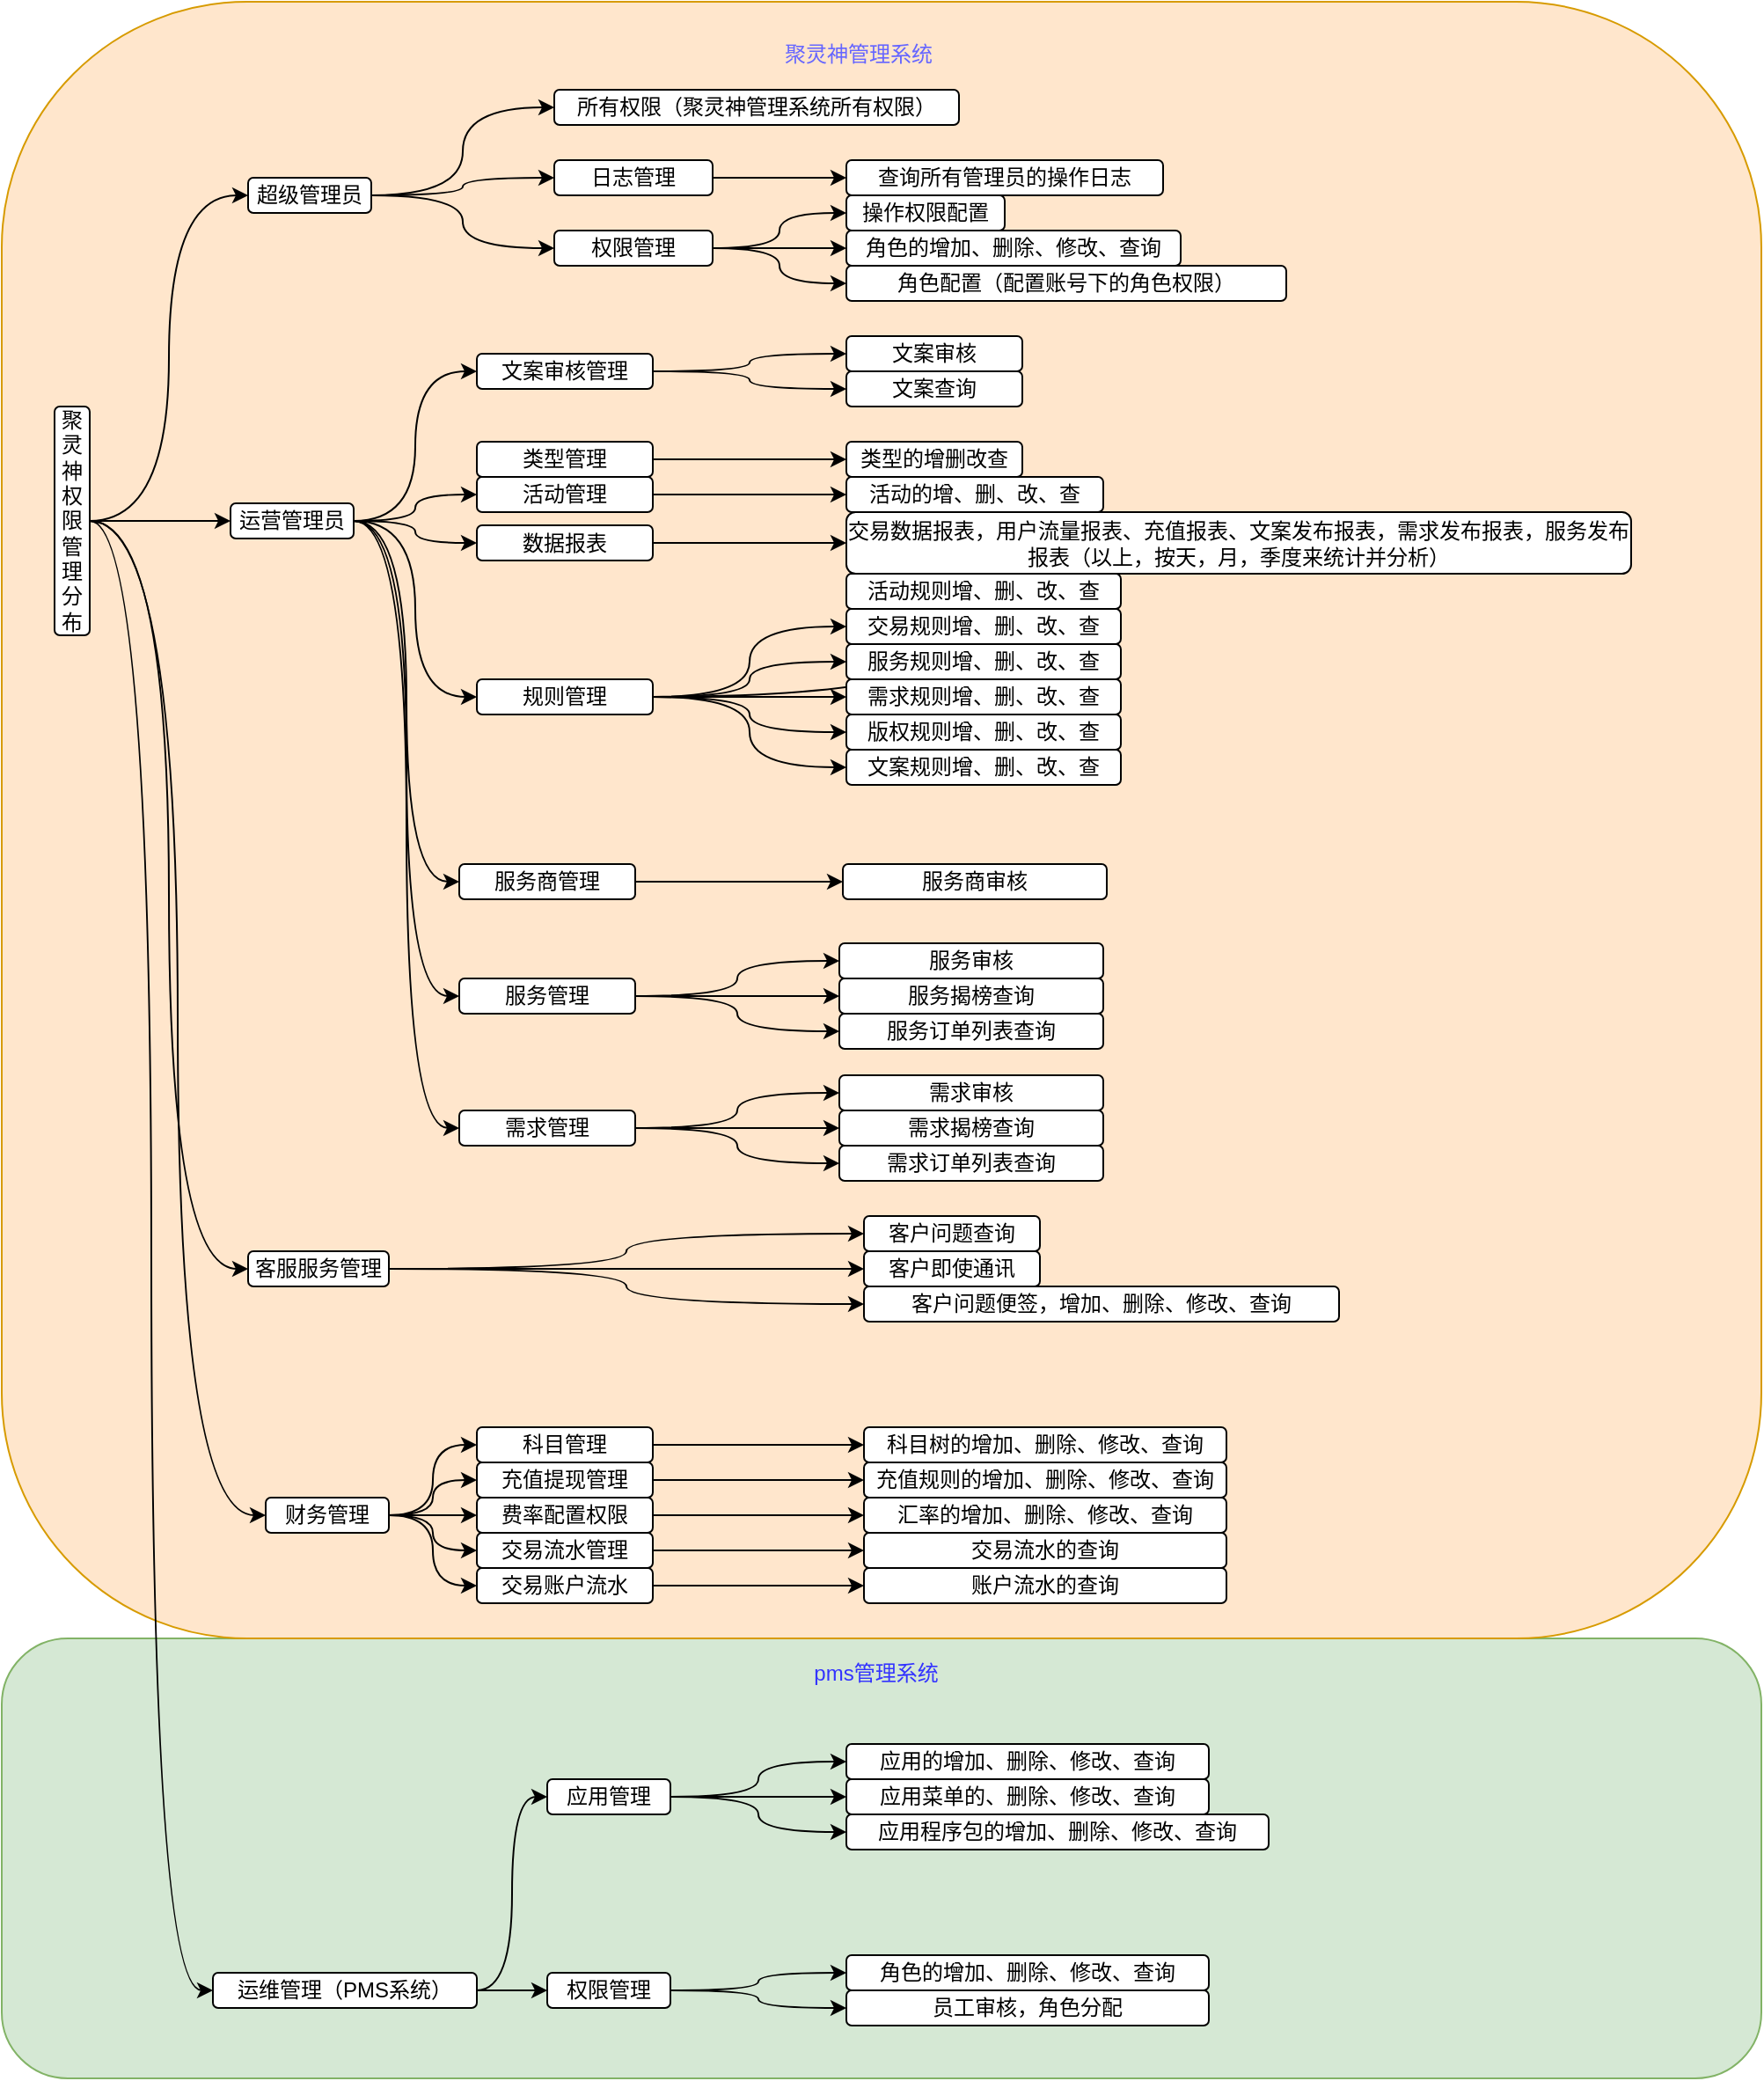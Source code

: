 <mxfile version="14.7.7" type="github">
  <diagram id="MB_AScBWJvY5yQ6FJXbP" name="Page-1">
    <mxGraphModel dx="1081" dy="613" grid="1" gridSize="10" guides="1" tooltips="1" connect="1" arrows="1" fold="1" page="1" pageScale="1" pageWidth="827" pageHeight="1169" math="0" shadow="0">
      <root>
        <mxCell id="0" />
        <mxCell id="1" parent="0" />
        <mxCell id="_TmynbGkH612RKtOp_gE-154" value="" style="rounded=1;whiteSpace=wrap;html=1;fillColor=#d5e8d4;strokeColor=#82b366;" vertex="1" parent="1">
          <mxGeometry x="10" y="940" width="1000" height="250" as="geometry" />
        </mxCell>
        <mxCell id="_TmynbGkH612RKtOp_gE-153" value="" style="rounded=1;whiteSpace=wrap;html=1;fillColor=#ffe6cc;strokeColor=#d79b00;" vertex="1" parent="1">
          <mxGeometry x="10" y="10" width="1000" height="930" as="geometry" />
        </mxCell>
        <mxCell id="_TmynbGkH612RKtOp_gE-12" style="edgeStyle=orthogonalEdgeStyle;rounded=0;orthogonalLoop=1;jettySize=auto;html=1;entryX=0;entryY=0.5;entryDx=0;entryDy=0;curved=1;" edge="1" parent="1" source="_TmynbGkH612RKtOp_gE-1" target="_TmynbGkH612RKtOp_gE-4">
          <mxGeometry relative="1" as="geometry" />
        </mxCell>
        <mxCell id="_TmynbGkH612RKtOp_gE-13" style="edgeStyle=orthogonalEdgeStyle;curved=1;rounded=0;orthogonalLoop=1;jettySize=auto;html=1;exitX=1;exitY=0.5;exitDx=0;exitDy=0;" edge="1" parent="1" source="_TmynbGkH612RKtOp_gE-1" target="_TmynbGkH612RKtOp_gE-5">
          <mxGeometry relative="1" as="geometry" />
        </mxCell>
        <mxCell id="_TmynbGkH612RKtOp_gE-15" style="edgeStyle=orthogonalEdgeStyle;curved=1;rounded=0;orthogonalLoop=1;jettySize=auto;html=1;exitX=1;exitY=0.5;exitDx=0;exitDy=0;entryX=0;entryY=0.5;entryDx=0;entryDy=0;" edge="1" parent="1" source="_TmynbGkH612RKtOp_gE-1" target="_TmynbGkH612RKtOp_gE-6">
          <mxGeometry relative="1" as="geometry" />
        </mxCell>
        <mxCell id="_TmynbGkH612RKtOp_gE-54" style="edgeStyle=orthogonalEdgeStyle;curved=1;rounded=0;orthogonalLoop=1;jettySize=auto;html=1;exitX=1;exitY=0.5;exitDx=0;exitDy=0;entryX=0;entryY=0.5;entryDx=0;entryDy=0;" edge="1" parent="1" source="_TmynbGkH612RKtOp_gE-1" target="_TmynbGkH612RKtOp_gE-53">
          <mxGeometry relative="1" as="geometry" />
        </mxCell>
        <mxCell id="_TmynbGkH612RKtOp_gE-116" style="edgeStyle=orthogonalEdgeStyle;curved=1;rounded=0;orthogonalLoop=1;jettySize=auto;html=1;exitX=1;exitY=0.5;exitDx=0;exitDy=0;entryX=0;entryY=0.5;entryDx=0;entryDy=0;" edge="1" parent="1" source="_TmynbGkH612RKtOp_gE-1" target="_TmynbGkH612RKtOp_gE-112">
          <mxGeometry relative="1" as="geometry" />
        </mxCell>
        <mxCell id="_TmynbGkH612RKtOp_gE-1" value="聚灵神权限管理分布" style="rounded=1;whiteSpace=wrap;html=1;" vertex="1" parent="1">
          <mxGeometry x="40" y="240" width="20" height="130" as="geometry" />
        </mxCell>
        <mxCell id="_TmynbGkH612RKtOp_gE-67" style="edgeStyle=orthogonalEdgeStyle;curved=1;rounded=0;orthogonalLoop=1;jettySize=auto;html=1;exitX=1;exitY=0.5;exitDx=0;exitDy=0;entryX=0;entryY=0.5;entryDx=0;entryDy=0;" edge="1" parent="1" source="_TmynbGkH612RKtOp_gE-4" target="_TmynbGkH612RKtOp_gE-18">
          <mxGeometry relative="1" as="geometry" />
        </mxCell>
        <mxCell id="_TmynbGkH612RKtOp_gE-68" style="edgeStyle=orthogonalEdgeStyle;curved=1;rounded=0;orthogonalLoop=1;jettySize=auto;html=1;exitX=1;exitY=0.5;exitDx=0;exitDy=0;entryX=0;entryY=0.5;entryDx=0;entryDy=0;" edge="1" parent="1" source="_TmynbGkH612RKtOp_gE-4" target="_TmynbGkH612RKtOp_gE-62">
          <mxGeometry relative="1" as="geometry" />
        </mxCell>
        <mxCell id="_TmynbGkH612RKtOp_gE-125" style="edgeStyle=orthogonalEdgeStyle;curved=1;rounded=0;orthogonalLoop=1;jettySize=auto;html=1;exitX=1;exitY=0.5;exitDx=0;exitDy=0;" edge="1" parent="1" source="_TmynbGkH612RKtOp_gE-4" target="_TmynbGkH612RKtOp_gE-123">
          <mxGeometry relative="1" as="geometry" />
        </mxCell>
        <mxCell id="_TmynbGkH612RKtOp_gE-4" value="超级管理员" style="rounded=1;whiteSpace=wrap;html=1;" vertex="1" parent="1">
          <mxGeometry x="150" y="110" width="70" height="20" as="geometry" />
        </mxCell>
        <mxCell id="_TmynbGkH612RKtOp_gE-69" style="edgeStyle=orthogonalEdgeStyle;curved=1;rounded=0;orthogonalLoop=1;jettySize=auto;html=1;exitX=1;exitY=0.5;exitDx=0;exitDy=0;entryX=0;entryY=0.5;entryDx=0;entryDy=0;" edge="1" parent="1" source="_TmynbGkH612RKtOp_gE-5" target="_TmynbGkH612RKtOp_gE-22">
          <mxGeometry relative="1" as="geometry" />
        </mxCell>
        <mxCell id="_TmynbGkH612RKtOp_gE-71" style="edgeStyle=orthogonalEdgeStyle;curved=1;rounded=0;orthogonalLoop=1;jettySize=auto;html=1;exitX=1;exitY=0.5;exitDx=0;exitDy=0;" edge="1" parent="1" source="_TmynbGkH612RKtOp_gE-5" target="_TmynbGkH612RKtOp_gE-24">
          <mxGeometry relative="1" as="geometry" />
        </mxCell>
        <mxCell id="_TmynbGkH612RKtOp_gE-72" style="edgeStyle=orthogonalEdgeStyle;curved=1;rounded=0;orthogonalLoop=1;jettySize=auto;html=1;exitX=1;exitY=0.5;exitDx=0;exitDy=0;entryX=0;entryY=0.5;entryDx=0;entryDy=0;" edge="1" parent="1" source="_TmynbGkH612RKtOp_gE-5" target="_TmynbGkH612RKtOp_gE-25">
          <mxGeometry relative="1" as="geometry" />
        </mxCell>
        <mxCell id="_TmynbGkH612RKtOp_gE-73" style="edgeStyle=orthogonalEdgeStyle;curved=1;rounded=0;orthogonalLoop=1;jettySize=auto;html=1;exitX=1;exitY=0.5;exitDx=0;exitDy=0;entryX=0;entryY=0.5;entryDx=0;entryDy=0;" edge="1" parent="1" source="_TmynbGkH612RKtOp_gE-5" target="_TmynbGkH612RKtOp_gE-26">
          <mxGeometry relative="1" as="geometry" />
        </mxCell>
        <mxCell id="_TmynbGkH612RKtOp_gE-143" style="edgeStyle=orthogonalEdgeStyle;curved=1;rounded=0;orthogonalLoop=1;jettySize=auto;html=1;exitX=1;exitY=0.5;exitDx=0;exitDy=0;entryX=0;entryY=0.5;entryDx=0;entryDy=0;" edge="1" parent="1" source="_TmynbGkH612RKtOp_gE-5" target="_TmynbGkH612RKtOp_gE-129">
          <mxGeometry relative="1" as="geometry" />
        </mxCell>
        <mxCell id="_TmynbGkH612RKtOp_gE-144" style="edgeStyle=orthogonalEdgeStyle;curved=1;rounded=0;orthogonalLoop=1;jettySize=auto;html=1;exitX=1;exitY=0.5;exitDx=0;exitDy=0;entryX=0;entryY=0.5;entryDx=0;entryDy=0;" edge="1" parent="1" source="_TmynbGkH612RKtOp_gE-5" target="_TmynbGkH612RKtOp_gE-130">
          <mxGeometry relative="1" as="geometry" />
        </mxCell>
        <mxCell id="_TmynbGkH612RKtOp_gE-145" style="edgeStyle=orthogonalEdgeStyle;curved=1;rounded=0;orthogonalLoop=1;jettySize=auto;html=1;exitX=1;exitY=0.5;exitDx=0;exitDy=0;entryX=0;entryY=0.5;entryDx=0;entryDy=0;" edge="1" parent="1" source="_TmynbGkH612RKtOp_gE-5" target="_TmynbGkH612RKtOp_gE-131">
          <mxGeometry relative="1" as="geometry" />
        </mxCell>
        <mxCell id="_TmynbGkH612RKtOp_gE-5" value="运营管理员" style="rounded=1;whiteSpace=wrap;html=1;" vertex="1" parent="1">
          <mxGeometry x="140" y="295" width="70" height="20" as="geometry" />
        </mxCell>
        <mxCell id="_TmynbGkH612RKtOp_gE-74" style="edgeStyle=orthogonalEdgeStyle;curved=1;rounded=0;orthogonalLoop=1;jettySize=auto;html=1;exitX=1;exitY=0.5;exitDx=0;exitDy=0;entryX=0;entryY=0.5;entryDx=0;entryDy=0;" edge="1" parent="1" source="_TmynbGkH612RKtOp_gE-6" target="_TmynbGkH612RKtOp_gE-27">
          <mxGeometry relative="1" as="geometry" />
        </mxCell>
        <mxCell id="_TmynbGkH612RKtOp_gE-75" style="edgeStyle=orthogonalEdgeStyle;curved=1;rounded=0;orthogonalLoop=1;jettySize=auto;html=1;exitX=1;exitY=0.5;exitDx=0;exitDy=0;" edge="1" parent="1" source="_TmynbGkH612RKtOp_gE-6" target="_TmynbGkH612RKtOp_gE-28">
          <mxGeometry relative="1" as="geometry" />
        </mxCell>
        <mxCell id="_TmynbGkH612RKtOp_gE-76" style="edgeStyle=orthogonalEdgeStyle;curved=1;rounded=0;orthogonalLoop=1;jettySize=auto;html=1;exitX=1;exitY=0.5;exitDx=0;exitDy=0;entryX=0;entryY=0.5;entryDx=0;entryDy=0;" edge="1" parent="1" source="_TmynbGkH612RKtOp_gE-6" target="_TmynbGkH612RKtOp_gE-29">
          <mxGeometry relative="1" as="geometry" />
        </mxCell>
        <mxCell id="_TmynbGkH612RKtOp_gE-77" style="edgeStyle=orthogonalEdgeStyle;curved=1;rounded=0;orthogonalLoop=1;jettySize=auto;html=1;exitX=1;exitY=0.5;exitDx=0;exitDy=0;" edge="1" parent="1" source="_TmynbGkH612RKtOp_gE-6" target="_TmynbGkH612RKtOp_gE-30">
          <mxGeometry relative="1" as="geometry" />
        </mxCell>
        <mxCell id="_TmynbGkH612RKtOp_gE-78" style="edgeStyle=orthogonalEdgeStyle;curved=1;rounded=0;orthogonalLoop=1;jettySize=auto;html=1;exitX=1;exitY=0.5;exitDx=0;exitDy=0;entryX=0;entryY=0.5;entryDx=0;entryDy=0;" edge="1" parent="1" source="_TmynbGkH612RKtOp_gE-6" target="_TmynbGkH612RKtOp_gE-32">
          <mxGeometry relative="1" as="geometry" />
        </mxCell>
        <mxCell id="_TmynbGkH612RKtOp_gE-6" value="财务管理" style="rounded=1;whiteSpace=wrap;html=1;" vertex="1" parent="1">
          <mxGeometry x="160" y="860" width="70" height="20" as="geometry" />
        </mxCell>
        <mxCell id="_TmynbGkH612RKtOp_gE-18" value="所有权限（聚灵神管理系统所有权限）" style="rounded=1;whiteSpace=wrap;html=1;" vertex="1" parent="1">
          <mxGeometry x="324" y="60" width="230" height="20" as="geometry" />
        </mxCell>
        <mxCell id="_TmynbGkH612RKtOp_gE-84" style="edgeStyle=orthogonalEdgeStyle;curved=1;rounded=0;orthogonalLoop=1;jettySize=auto;html=1;exitX=1;exitY=0.5;exitDx=0;exitDy=0;entryX=0;entryY=0.5;entryDx=0;entryDy=0;" edge="1" parent="1" source="_TmynbGkH612RKtOp_gE-22" target="_TmynbGkH612RKtOp_gE-33">
          <mxGeometry relative="1" as="geometry" />
        </mxCell>
        <mxCell id="_TmynbGkH612RKtOp_gE-85" style="edgeStyle=orthogonalEdgeStyle;curved=1;rounded=0;orthogonalLoop=1;jettySize=auto;html=1;exitX=1;exitY=0.5;exitDx=0;exitDy=0;entryX=0;entryY=0.5;entryDx=0;entryDy=0;" edge="1" parent="1" source="_TmynbGkH612RKtOp_gE-22" target="_TmynbGkH612RKtOp_gE-34">
          <mxGeometry relative="1" as="geometry" />
        </mxCell>
        <mxCell id="_TmynbGkH612RKtOp_gE-22" value="文案审核管理" style="rounded=1;whiteSpace=wrap;html=1;" vertex="1" parent="1">
          <mxGeometry x="280" y="210" width="100" height="20" as="geometry" />
        </mxCell>
        <mxCell id="_TmynbGkH612RKtOp_gE-86" style="edgeStyle=orthogonalEdgeStyle;curved=1;rounded=0;orthogonalLoop=1;jettySize=auto;html=1;exitX=1;exitY=0.5;exitDx=0;exitDy=0;entryX=0;entryY=0.5;entryDx=0;entryDy=0;" edge="1" parent="1" source="_TmynbGkH612RKtOp_gE-23" target="_TmynbGkH612RKtOp_gE-37">
          <mxGeometry relative="1" as="geometry" />
        </mxCell>
        <mxCell id="_TmynbGkH612RKtOp_gE-23" value="类型管理" style="rounded=1;whiteSpace=wrap;html=1;" vertex="1" parent="1">
          <mxGeometry x="280" y="260" width="100" height="20" as="geometry" />
        </mxCell>
        <mxCell id="_TmynbGkH612RKtOp_gE-88" style="edgeStyle=orthogonalEdgeStyle;curved=1;rounded=0;orthogonalLoop=1;jettySize=auto;html=1;exitX=1;exitY=0.5;exitDx=0;exitDy=0;entryX=0;entryY=0.5;entryDx=0;entryDy=0;" edge="1" parent="1" source="_TmynbGkH612RKtOp_gE-24" target="_TmynbGkH612RKtOp_gE-38">
          <mxGeometry relative="1" as="geometry" />
        </mxCell>
        <mxCell id="_TmynbGkH612RKtOp_gE-24" value="活动管理" style="rounded=1;whiteSpace=wrap;html=1;" vertex="1" parent="1">
          <mxGeometry x="280" y="280" width="100" height="20" as="geometry" />
        </mxCell>
        <mxCell id="_TmynbGkH612RKtOp_gE-89" style="edgeStyle=orthogonalEdgeStyle;curved=1;rounded=0;orthogonalLoop=1;jettySize=auto;html=1;exitX=1;exitY=0.5;exitDx=0;exitDy=0;" edge="1" parent="1" source="_TmynbGkH612RKtOp_gE-25" target="_TmynbGkH612RKtOp_gE-39">
          <mxGeometry relative="1" as="geometry" />
        </mxCell>
        <mxCell id="_TmynbGkH612RKtOp_gE-25" value="数据报表" style="rounded=1;whiteSpace=wrap;html=1;" vertex="1" parent="1">
          <mxGeometry x="280" y="307.5" width="100" height="20" as="geometry" />
        </mxCell>
        <mxCell id="_TmynbGkH612RKtOp_gE-90" style="edgeStyle=orthogonalEdgeStyle;curved=1;rounded=0;orthogonalLoop=1;jettySize=auto;html=1;exitX=1;exitY=0.5;exitDx=0;exitDy=0;" edge="1" parent="1" source="_TmynbGkH612RKtOp_gE-26" target="_TmynbGkH612RKtOp_gE-40">
          <mxGeometry relative="1" as="geometry" />
        </mxCell>
        <mxCell id="_TmynbGkH612RKtOp_gE-91" style="edgeStyle=orthogonalEdgeStyle;curved=1;rounded=0;orthogonalLoop=1;jettySize=auto;html=1;exitX=1;exitY=0.5;exitDx=0;exitDy=0;entryX=0;entryY=0.5;entryDx=0;entryDy=0;" edge="1" parent="1" source="_TmynbGkH612RKtOp_gE-26" target="_TmynbGkH612RKtOp_gE-41">
          <mxGeometry relative="1" as="geometry" />
        </mxCell>
        <mxCell id="_TmynbGkH612RKtOp_gE-92" style="edgeStyle=orthogonalEdgeStyle;curved=1;rounded=0;orthogonalLoop=1;jettySize=auto;html=1;exitX=1;exitY=0.5;exitDx=0;exitDy=0;entryX=0;entryY=0.5;entryDx=0;entryDy=0;" edge="1" parent="1" source="_TmynbGkH612RKtOp_gE-26" target="_TmynbGkH612RKtOp_gE-43">
          <mxGeometry relative="1" as="geometry" />
        </mxCell>
        <mxCell id="_TmynbGkH612RKtOp_gE-93" style="edgeStyle=orthogonalEdgeStyle;curved=1;rounded=0;orthogonalLoop=1;jettySize=auto;html=1;exitX=1;exitY=0.5;exitDx=0;exitDy=0;entryX=0;entryY=0.5;entryDx=0;entryDy=0;" edge="1" parent="1" source="_TmynbGkH612RKtOp_gE-26" target="_TmynbGkH612RKtOp_gE-44">
          <mxGeometry relative="1" as="geometry" />
        </mxCell>
        <mxCell id="_TmynbGkH612RKtOp_gE-94" style="edgeStyle=orthogonalEdgeStyle;curved=1;rounded=0;orthogonalLoop=1;jettySize=auto;html=1;exitX=1;exitY=0.5;exitDx=0;exitDy=0;entryX=0;entryY=0.5;entryDx=0;entryDy=0;" edge="1" parent="1" source="_TmynbGkH612RKtOp_gE-26" target="_TmynbGkH612RKtOp_gE-46">
          <mxGeometry relative="1" as="geometry" />
        </mxCell>
        <mxCell id="_TmynbGkH612RKtOp_gE-95" style="edgeStyle=orthogonalEdgeStyle;curved=1;rounded=0;orthogonalLoop=1;jettySize=auto;html=1;exitX=1;exitY=0.5;exitDx=0;exitDy=0;entryX=0;entryY=0.5;entryDx=0;entryDy=0;" edge="1" parent="1" source="_TmynbGkH612RKtOp_gE-26" target="_TmynbGkH612RKtOp_gE-47">
          <mxGeometry relative="1" as="geometry" />
        </mxCell>
        <mxCell id="_TmynbGkH612RKtOp_gE-26" value="规则管理" style="rounded=1;whiteSpace=wrap;html=1;" vertex="1" parent="1">
          <mxGeometry x="280" y="395" width="100" height="20" as="geometry" />
        </mxCell>
        <mxCell id="_TmynbGkH612RKtOp_gE-96" style="edgeStyle=orthogonalEdgeStyle;curved=1;rounded=0;orthogonalLoop=1;jettySize=auto;html=1;exitX=1;exitY=0.5;exitDx=0;exitDy=0;entryX=0;entryY=0.5;entryDx=0;entryDy=0;" edge="1" parent="1" source="_TmynbGkH612RKtOp_gE-27" target="_TmynbGkH612RKtOp_gE-48">
          <mxGeometry relative="1" as="geometry" />
        </mxCell>
        <mxCell id="_TmynbGkH612RKtOp_gE-27" value="科目管理" style="rounded=1;whiteSpace=wrap;html=1;" vertex="1" parent="1">
          <mxGeometry x="280" y="820" width="100" height="20" as="geometry" />
        </mxCell>
        <mxCell id="_TmynbGkH612RKtOp_gE-97" style="edgeStyle=orthogonalEdgeStyle;curved=1;rounded=0;orthogonalLoop=1;jettySize=auto;html=1;exitX=1;exitY=0.5;exitDx=0;exitDy=0;" edge="1" parent="1" source="_TmynbGkH612RKtOp_gE-28" target="_TmynbGkH612RKtOp_gE-49">
          <mxGeometry relative="1" as="geometry" />
        </mxCell>
        <mxCell id="_TmynbGkH612RKtOp_gE-28" value="充值提现管理" style="rounded=1;whiteSpace=wrap;html=1;" vertex="1" parent="1">
          <mxGeometry x="280" y="840" width="100" height="20" as="geometry" />
        </mxCell>
        <mxCell id="_TmynbGkH612RKtOp_gE-98" style="edgeStyle=orthogonalEdgeStyle;curved=1;rounded=0;orthogonalLoop=1;jettySize=auto;html=1;exitX=1;exitY=0.5;exitDx=0;exitDy=0;" edge="1" parent="1" source="_TmynbGkH612RKtOp_gE-29" target="_TmynbGkH612RKtOp_gE-50">
          <mxGeometry relative="1" as="geometry" />
        </mxCell>
        <mxCell id="_TmynbGkH612RKtOp_gE-29" value="费率配置权限" style="rounded=1;whiteSpace=wrap;html=1;" vertex="1" parent="1">
          <mxGeometry x="280" y="860" width="100" height="20" as="geometry" />
        </mxCell>
        <mxCell id="_TmynbGkH612RKtOp_gE-99" style="edgeStyle=orthogonalEdgeStyle;curved=1;rounded=0;orthogonalLoop=1;jettySize=auto;html=1;exitX=1;exitY=0.5;exitDx=0;exitDy=0;entryX=0;entryY=0.5;entryDx=0;entryDy=0;" edge="1" parent="1" source="_TmynbGkH612RKtOp_gE-30" target="_TmynbGkH612RKtOp_gE-51">
          <mxGeometry relative="1" as="geometry" />
        </mxCell>
        <mxCell id="_TmynbGkH612RKtOp_gE-30" value="交易流水管理" style="rounded=1;whiteSpace=wrap;html=1;" vertex="1" parent="1">
          <mxGeometry x="280" y="880" width="100" height="20" as="geometry" />
        </mxCell>
        <mxCell id="_TmynbGkH612RKtOp_gE-100" style="edgeStyle=orthogonalEdgeStyle;curved=1;rounded=0;orthogonalLoop=1;jettySize=auto;html=1;exitX=1;exitY=0.5;exitDx=0;exitDy=0;" edge="1" parent="1" source="_TmynbGkH612RKtOp_gE-32" target="_TmynbGkH612RKtOp_gE-52">
          <mxGeometry relative="1" as="geometry" />
        </mxCell>
        <mxCell id="_TmynbGkH612RKtOp_gE-32" value="交易账户流水" style="rounded=1;whiteSpace=wrap;html=1;" vertex="1" parent="1">
          <mxGeometry x="280" y="900" width="100" height="20" as="geometry" />
        </mxCell>
        <mxCell id="_TmynbGkH612RKtOp_gE-33" value="文案审核" style="rounded=1;whiteSpace=wrap;html=1;" vertex="1" parent="1">
          <mxGeometry x="490" y="200" width="100" height="20" as="geometry" />
        </mxCell>
        <mxCell id="_TmynbGkH612RKtOp_gE-34" value="文案查询" style="rounded=1;whiteSpace=wrap;html=1;" vertex="1" parent="1">
          <mxGeometry x="490" y="220" width="100" height="20" as="geometry" />
        </mxCell>
        <mxCell id="_TmynbGkH612RKtOp_gE-37" value="类型的增删改查" style="rounded=1;whiteSpace=wrap;html=1;" vertex="1" parent="1">
          <mxGeometry x="490" y="260" width="100" height="20" as="geometry" />
        </mxCell>
        <mxCell id="_TmynbGkH612RKtOp_gE-38" value="活动的增、删、改、查" style="rounded=1;whiteSpace=wrap;html=1;" vertex="1" parent="1">
          <mxGeometry x="490" y="280" width="146" height="20" as="geometry" />
        </mxCell>
        <mxCell id="_TmynbGkH612RKtOp_gE-39" value="交易数据报表，用户流量报表、充值报表、文案发布报表，需求发布报表，服务发布报表（以上，按天，月，季度来统计并分析）" style="rounded=1;whiteSpace=wrap;html=1;" vertex="1" parent="1">
          <mxGeometry x="490" y="300" width="446" height="35" as="geometry" />
        </mxCell>
        <mxCell id="_TmynbGkH612RKtOp_gE-40" value="活动规则增、删、改、查" style="rounded=1;whiteSpace=wrap;html=1;" vertex="1" parent="1">
          <mxGeometry x="490" y="335" width="156" height="20" as="geometry" />
        </mxCell>
        <mxCell id="_TmynbGkH612RKtOp_gE-41" value="交易规则增、删、改、查" style="rounded=1;whiteSpace=wrap;html=1;" vertex="1" parent="1">
          <mxGeometry x="490" y="355" width="156" height="20" as="geometry" />
        </mxCell>
        <mxCell id="_TmynbGkH612RKtOp_gE-43" value="服务规则增、删、改、查" style="rounded=1;whiteSpace=wrap;html=1;" vertex="1" parent="1">
          <mxGeometry x="490" y="375" width="156" height="20" as="geometry" />
        </mxCell>
        <mxCell id="_TmynbGkH612RKtOp_gE-44" value="需求规则增、删、改、查" style="rounded=1;whiteSpace=wrap;html=1;" vertex="1" parent="1">
          <mxGeometry x="490" y="395" width="156" height="20" as="geometry" />
        </mxCell>
        <mxCell id="_TmynbGkH612RKtOp_gE-46" value="版权规则增、删、改、查" style="rounded=1;whiteSpace=wrap;html=1;" vertex="1" parent="1">
          <mxGeometry x="490" y="415" width="156" height="20" as="geometry" />
        </mxCell>
        <mxCell id="_TmynbGkH612RKtOp_gE-47" value="文案规则增、删、改、查" style="rounded=1;whiteSpace=wrap;html=1;" vertex="1" parent="1">
          <mxGeometry x="490" y="435" width="156" height="20" as="geometry" />
        </mxCell>
        <mxCell id="_TmynbGkH612RKtOp_gE-48" value="科目树的增加、删除、修改、查询" style="rounded=1;whiteSpace=wrap;html=1;" vertex="1" parent="1">
          <mxGeometry x="500" y="820" width="206" height="20" as="geometry" />
        </mxCell>
        <mxCell id="_TmynbGkH612RKtOp_gE-49" value="充值规则的增加、删除、修改、查询" style="rounded=1;whiteSpace=wrap;html=1;" vertex="1" parent="1">
          <mxGeometry x="500" y="840" width="206" height="20" as="geometry" />
        </mxCell>
        <mxCell id="_TmynbGkH612RKtOp_gE-50" value="汇率的增加、删除、修改、查询" style="rounded=1;whiteSpace=wrap;html=1;" vertex="1" parent="1">
          <mxGeometry x="500" y="860" width="206" height="20" as="geometry" />
        </mxCell>
        <mxCell id="_TmynbGkH612RKtOp_gE-51" value="交易流水的查询" style="rounded=1;whiteSpace=wrap;html=1;" vertex="1" parent="1">
          <mxGeometry x="500" y="880" width="206" height="20" as="geometry" />
        </mxCell>
        <mxCell id="_TmynbGkH612RKtOp_gE-52" value="账户流水的查询" style="rounded=1;whiteSpace=wrap;html=1;" vertex="1" parent="1">
          <mxGeometry x="500" y="900" width="206" height="20" as="geometry" />
        </mxCell>
        <mxCell id="_TmynbGkH612RKtOp_gE-79" style="edgeStyle=orthogonalEdgeStyle;curved=1;rounded=0;orthogonalLoop=1;jettySize=auto;html=1;exitX=1;exitY=0.5;exitDx=0;exitDy=0;entryX=0;entryY=0.5;entryDx=0;entryDy=0;" edge="1" parent="1" source="_TmynbGkH612RKtOp_gE-53" target="_TmynbGkH612RKtOp_gE-55">
          <mxGeometry relative="1" as="geometry" />
        </mxCell>
        <mxCell id="_TmynbGkH612RKtOp_gE-80" style="edgeStyle=orthogonalEdgeStyle;curved=1;rounded=0;orthogonalLoop=1;jettySize=auto;html=1;exitX=1;exitY=0.5;exitDx=0;exitDy=0;entryX=0;entryY=0.5;entryDx=0;entryDy=0;" edge="1" parent="1" source="_TmynbGkH612RKtOp_gE-53" target="_TmynbGkH612RKtOp_gE-59">
          <mxGeometry relative="1" as="geometry" />
        </mxCell>
        <mxCell id="_TmynbGkH612RKtOp_gE-53" value="运维管理（PMS系统）" style="rounded=1;whiteSpace=wrap;html=1;" vertex="1" parent="1">
          <mxGeometry x="130" y="1130" width="150" height="20" as="geometry" />
        </mxCell>
        <mxCell id="_TmynbGkH612RKtOp_gE-101" style="edgeStyle=orthogonalEdgeStyle;curved=1;rounded=0;orthogonalLoop=1;jettySize=auto;html=1;exitX=1;exitY=0.5;exitDx=0;exitDy=0;entryX=0;entryY=0.5;entryDx=0;entryDy=0;" edge="1" parent="1" source="_TmynbGkH612RKtOp_gE-55" target="_TmynbGkH612RKtOp_gE-56">
          <mxGeometry relative="1" as="geometry" />
        </mxCell>
        <mxCell id="_TmynbGkH612RKtOp_gE-103" style="edgeStyle=orthogonalEdgeStyle;curved=1;rounded=0;orthogonalLoop=1;jettySize=auto;html=1;exitX=1;exitY=0.5;exitDx=0;exitDy=0;" edge="1" parent="1" source="_TmynbGkH612RKtOp_gE-55" target="_TmynbGkH612RKtOp_gE-57">
          <mxGeometry relative="1" as="geometry" />
        </mxCell>
        <mxCell id="_TmynbGkH612RKtOp_gE-104" style="edgeStyle=orthogonalEdgeStyle;curved=1;rounded=0;orthogonalLoop=1;jettySize=auto;html=1;exitX=1;exitY=0.5;exitDx=0;exitDy=0;" edge="1" parent="1" source="_TmynbGkH612RKtOp_gE-55" target="_TmynbGkH612RKtOp_gE-58">
          <mxGeometry relative="1" as="geometry" />
        </mxCell>
        <mxCell id="_TmynbGkH612RKtOp_gE-55" value="应用管理" style="rounded=1;whiteSpace=wrap;html=1;" vertex="1" parent="1">
          <mxGeometry x="320" y="1020" width="70" height="20" as="geometry" />
        </mxCell>
        <mxCell id="_TmynbGkH612RKtOp_gE-56" value="应用的增加、删除、修改、查询" style="rounded=1;whiteSpace=wrap;html=1;" vertex="1" parent="1">
          <mxGeometry x="490" y="1000" width="206" height="20" as="geometry" />
        </mxCell>
        <mxCell id="_TmynbGkH612RKtOp_gE-57" value="应用菜单的、删除、修改、查询" style="rounded=1;whiteSpace=wrap;html=1;" vertex="1" parent="1">
          <mxGeometry x="490" y="1020" width="206" height="20" as="geometry" />
        </mxCell>
        <mxCell id="_TmynbGkH612RKtOp_gE-58" value="应用程序包的增加、删除、修改、查询" style="rounded=1;whiteSpace=wrap;html=1;" vertex="1" parent="1">
          <mxGeometry x="490" y="1040" width="240" height="20" as="geometry" />
        </mxCell>
        <mxCell id="_TmynbGkH612RKtOp_gE-105" style="edgeStyle=orthogonalEdgeStyle;curved=1;rounded=0;orthogonalLoop=1;jettySize=auto;html=1;exitX=1;exitY=0.5;exitDx=0;exitDy=0;" edge="1" parent="1" source="_TmynbGkH612RKtOp_gE-59" target="_TmynbGkH612RKtOp_gE-60">
          <mxGeometry relative="1" as="geometry" />
        </mxCell>
        <mxCell id="_TmynbGkH612RKtOp_gE-106" style="edgeStyle=orthogonalEdgeStyle;curved=1;rounded=0;orthogonalLoop=1;jettySize=auto;html=1;exitX=1;exitY=0.5;exitDx=0;exitDy=0;" edge="1" parent="1" source="_TmynbGkH612RKtOp_gE-59" target="_TmynbGkH612RKtOp_gE-61">
          <mxGeometry relative="1" as="geometry" />
        </mxCell>
        <mxCell id="_TmynbGkH612RKtOp_gE-59" value="权限管理" style="rounded=1;whiteSpace=wrap;html=1;" vertex="1" parent="1">
          <mxGeometry x="320" y="1130" width="70" height="20" as="geometry" />
        </mxCell>
        <mxCell id="_TmynbGkH612RKtOp_gE-60" value="角色的增加、删除、修改、查询" style="rounded=1;whiteSpace=wrap;html=1;" vertex="1" parent="1">
          <mxGeometry x="490" y="1120" width="206" height="20" as="geometry" />
        </mxCell>
        <mxCell id="_TmynbGkH612RKtOp_gE-61" value="员工审核，角色分配" style="rounded=1;whiteSpace=wrap;html=1;" vertex="1" parent="1">
          <mxGeometry x="490" y="1140" width="206" height="20" as="geometry" />
        </mxCell>
        <mxCell id="_TmynbGkH612RKtOp_gE-81" style="edgeStyle=orthogonalEdgeStyle;curved=1;rounded=0;orthogonalLoop=1;jettySize=auto;html=1;exitX=1;exitY=0.5;exitDx=0;exitDy=0;" edge="1" parent="1" source="_TmynbGkH612RKtOp_gE-62" target="_TmynbGkH612RKtOp_gE-64">
          <mxGeometry relative="1" as="geometry" />
        </mxCell>
        <mxCell id="_TmynbGkH612RKtOp_gE-82" style="edgeStyle=orthogonalEdgeStyle;curved=1;rounded=0;orthogonalLoop=1;jettySize=auto;html=1;exitX=1;exitY=0.5;exitDx=0;exitDy=0;entryX=0;entryY=0.5;entryDx=0;entryDy=0;" edge="1" parent="1" source="_TmynbGkH612RKtOp_gE-62" target="_TmynbGkH612RKtOp_gE-63">
          <mxGeometry relative="1" as="geometry" />
        </mxCell>
        <mxCell id="_TmynbGkH612RKtOp_gE-83" style="edgeStyle=orthogonalEdgeStyle;curved=1;rounded=0;orthogonalLoop=1;jettySize=auto;html=1;exitX=1;exitY=0.5;exitDx=0;exitDy=0;" edge="1" parent="1" source="_TmynbGkH612RKtOp_gE-62" target="_TmynbGkH612RKtOp_gE-65">
          <mxGeometry relative="1" as="geometry" />
        </mxCell>
        <mxCell id="_TmynbGkH612RKtOp_gE-62" value="权限管理" style="rounded=1;whiteSpace=wrap;html=1;" vertex="1" parent="1">
          <mxGeometry x="324" y="140" width="90" height="20" as="geometry" />
        </mxCell>
        <mxCell id="_TmynbGkH612RKtOp_gE-63" value="操作权限配置" style="rounded=1;whiteSpace=wrap;html=1;" vertex="1" parent="1">
          <mxGeometry x="490" y="120" width="90" height="20" as="geometry" />
        </mxCell>
        <mxCell id="_TmynbGkH612RKtOp_gE-64" value="角色的增加、删除、修改、查询" style="rounded=1;whiteSpace=wrap;html=1;" vertex="1" parent="1">
          <mxGeometry x="490" y="140" width="190" height="20" as="geometry" />
        </mxCell>
        <mxCell id="_TmynbGkH612RKtOp_gE-65" value="角色配置（配置账号下的角色权限）" style="rounded=1;whiteSpace=wrap;html=1;" vertex="1" parent="1">
          <mxGeometry x="490" y="160" width="250" height="20" as="geometry" />
        </mxCell>
        <mxCell id="_TmynbGkH612RKtOp_gE-110" value="&lt;font color=&quot;#3333ff&quot;&gt;pms管理系统&lt;/font&gt;" style="text;html=1;strokeColor=none;fillColor=none;align=center;verticalAlign=middle;whiteSpace=wrap;rounded=0;" vertex="1" parent="1">
          <mxGeometry x="424" y="940" width="166" height="40" as="geometry" />
        </mxCell>
        <mxCell id="_TmynbGkH612RKtOp_gE-111" value="&lt;font color=&quot;#6666ff&quot;&gt;聚灵神管理系统&lt;/font&gt;" style="text;html=1;strokeColor=none;fillColor=none;align=center;verticalAlign=middle;whiteSpace=wrap;rounded=0;" vertex="1" parent="1">
          <mxGeometry x="414" y="20" width="166" height="40" as="geometry" />
        </mxCell>
        <mxCell id="_TmynbGkH612RKtOp_gE-117" style="edgeStyle=orthogonalEdgeStyle;curved=1;rounded=0;orthogonalLoop=1;jettySize=auto;html=1;exitX=1;exitY=0.5;exitDx=0;exitDy=0;entryX=0;entryY=0.5;entryDx=0;entryDy=0;" edge="1" parent="1" source="_TmynbGkH612RKtOp_gE-112" target="_TmynbGkH612RKtOp_gE-113">
          <mxGeometry relative="1" as="geometry" />
        </mxCell>
        <mxCell id="_TmynbGkH612RKtOp_gE-118" style="edgeStyle=orthogonalEdgeStyle;curved=1;rounded=0;orthogonalLoop=1;jettySize=auto;html=1;exitX=1;exitY=0.5;exitDx=0;exitDy=0;entryX=0;entryY=0.5;entryDx=0;entryDy=0;" edge="1" parent="1" source="_TmynbGkH612RKtOp_gE-112" target="_TmynbGkH612RKtOp_gE-114">
          <mxGeometry relative="1" as="geometry" />
        </mxCell>
        <mxCell id="_TmynbGkH612RKtOp_gE-119" style="edgeStyle=orthogonalEdgeStyle;curved=1;rounded=0;orthogonalLoop=1;jettySize=auto;html=1;exitX=1;exitY=0.5;exitDx=0;exitDy=0;entryX=0;entryY=0.5;entryDx=0;entryDy=0;" edge="1" parent="1" source="_TmynbGkH612RKtOp_gE-112" target="_TmynbGkH612RKtOp_gE-115">
          <mxGeometry relative="1" as="geometry" />
        </mxCell>
        <mxCell id="_TmynbGkH612RKtOp_gE-112" value="客服服务管理" style="rounded=1;whiteSpace=wrap;html=1;" vertex="1" parent="1">
          <mxGeometry x="150" y="720" width="80" height="20" as="geometry" />
        </mxCell>
        <mxCell id="_TmynbGkH612RKtOp_gE-113" value="客户问题查询" style="rounded=1;whiteSpace=wrap;html=1;" vertex="1" parent="1">
          <mxGeometry x="500" y="700" width="100" height="20" as="geometry" />
        </mxCell>
        <mxCell id="_TmynbGkH612RKtOp_gE-114" value="客户即使通讯" style="rounded=1;whiteSpace=wrap;html=1;" vertex="1" parent="1">
          <mxGeometry x="500" y="720" width="100" height="20" as="geometry" />
        </mxCell>
        <mxCell id="_TmynbGkH612RKtOp_gE-115" value="客户问题便签，增加、删除、修改、查询" style="rounded=1;whiteSpace=wrap;html=1;" vertex="1" parent="1">
          <mxGeometry x="500" y="740" width="270" height="20" as="geometry" />
        </mxCell>
        <mxCell id="_TmynbGkH612RKtOp_gE-126" style="edgeStyle=orthogonalEdgeStyle;curved=1;rounded=0;orthogonalLoop=1;jettySize=auto;html=1;exitX=1;exitY=0.5;exitDx=0;exitDy=0;" edge="1" parent="1" source="_TmynbGkH612RKtOp_gE-123" target="_TmynbGkH612RKtOp_gE-124">
          <mxGeometry relative="1" as="geometry" />
        </mxCell>
        <mxCell id="_TmynbGkH612RKtOp_gE-123" value="日志管理" style="rounded=1;whiteSpace=wrap;html=1;" vertex="1" parent="1">
          <mxGeometry x="324" y="100" width="90" height="20" as="geometry" />
        </mxCell>
        <mxCell id="_TmynbGkH612RKtOp_gE-124" value="查询所有管理员的操作日志" style="rounded=1;whiteSpace=wrap;html=1;" vertex="1" parent="1">
          <mxGeometry x="490" y="100" width="180" height="20" as="geometry" />
        </mxCell>
        <mxCell id="_TmynbGkH612RKtOp_gE-146" style="edgeStyle=orthogonalEdgeStyle;curved=1;rounded=0;orthogonalLoop=1;jettySize=auto;html=1;exitX=1;exitY=0.5;exitDx=0;exitDy=0;entryX=0;entryY=0.5;entryDx=0;entryDy=0;" edge="1" parent="1" source="_TmynbGkH612RKtOp_gE-129" target="_TmynbGkH612RKtOp_gE-133">
          <mxGeometry relative="1" as="geometry" />
        </mxCell>
        <mxCell id="_TmynbGkH612RKtOp_gE-129" value="服务商管理" style="rounded=1;whiteSpace=wrap;html=1;" vertex="1" parent="1">
          <mxGeometry x="270" y="500" width="100" height="20" as="geometry" />
        </mxCell>
        <mxCell id="_TmynbGkH612RKtOp_gE-147" style="edgeStyle=orthogonalEdgeStyle;curved=1;rounded=0;orthogonalLoop=1;jettySize=auto;html=1;exitX=1;exitY=0.5;exitDx=0;exitDy=0;entryX=0;entryY=0.5;entryDx=0;entryDy=0;" edge="1" parent="1" source="_TmynbGkH612RKtOp_gE-130" target="_TmynbGkH612RKtOp_gE-137">
          <mxGeometry relative="1" as="geometry" />
        </mxCell>
        <mxCell id="_TmynbGkH612RKtOp_gE-148" style="edgeStyle=orthogonalEdgeStyle;curved=1;rounded=0;orthogonalLoop=1;jettySize=auto;html=1;exitX=1;exitY=0.5;exitDx=0;exitDy=0;entryX=0;entryY=0.5;entryDx=0;entryDy=0;" edge="1" parent="1" source="_TmynbGkH612RKtOp_gE-130" target="_TmynbGkH612RKtOp_gE-138">
          <mxGeometry relative="1" as="geometry" />
        </mxCell>
        <mxCell id="_TmynbGkH612RKtOp_gE-149" style="edgeStyle=orthogonalEdgeStyle;curved=1;rounded=0;orthogonalLoop=1;jettySize=auto;html=1;exitX=1;exitY=0.5;exitDx=0;exitDy=0;entryX=0;entryY=0.5;entryDx=0;entryDy=0;" edge="1" parent="1" source="_TmynbGkH612RKtOp_gE-130" target="_TmynbGkH612RKtOp_gE-139">
          <mxGeometry relative="1" as="geometry" />
        </mxCell>
        <mxCell id="_TmynbGkH612RKtOp_gE-130" value="服务管理" style="rounded=1;whiteSpace=wrap;html=1;" vertex="1" parent="1">
          <mxGeometry x="270" y="565" width="100" height="20" as="geometry" />
        </mxCell>
        <mxCell id="_TmynbGkH612RKtOp_gE-150" style="edgeStyle=orthogonalEdgeStyle;curved=1;rounded=0;orthogonalLoop=1;jettySize=auto;html=1;exitX=1;exitY=0.5;exitDx=0;exitDy=0;entryX=0;entryY=0.5;entryDx=0;entryDy=0;" edge="1" parent="1" source="_TmynbGkH612RKtOp_gE-131" target="_TmynbGkH612RKtOp_gE-141">
          <mxGeometry relative="1" as="geometry" />
        </mxCell>
        <mxCell id="_TmynbGkH612RKtOp_gE-151" style="edgeStyle=orthogonalEdgeStyle;curved=1;rounded=0;orthogonalLoop=1;jettySize=auto;html=1;exitX=1;exitY=0.5;exitDx=0;exitDy=0;" edge="1" parent="1" source="_TmynbGkH612RKtOp_gE-131" target="_TmynbGkH612RKtOp_gE-140">
          <mxGeometry relative="1" as="geometry" />
        </mxCell>
        <mxCell id="_TmynbGkH612RKtOp_gE-152" style="edgeStyle=orthogonalEdgeStyle;curved=1;rounded=0;orthogonalLoop=1;jettySize=auto;html=1;exitX=1;exitY=0.5;exitDx=0;exitDy=0;entryX=0;entryY=0.5;entryDx=0;entryDy=0;" edge="1" parent="1" source="_TmynbGkH612RKtOp_gE-131" target="_TmynbGkH612RKtOp_gE-142">
          <mxGeometry relative="1" as="geometry" />
        </mxCell>
        <mxCell id="_TmynbGkH612RKtOp_gE-131" value="需求管理" style="rounded=1;whiteSpace=wrap;html=1;" vertex="1" parent="1">
          <mxGeometry x="270" y="640" width="100" height="20" as="geometry" />
        </mxCell>
        <mxCell id="_TmynbGkH612RKtOp_gE-133" value="服务商审核" style="rounded=1;whiteSpace=wrap;html=1;" vertex="1" parent="1">
          <mxGeometry x="488" y="500" width="150" height="20" as="geometry" />
        </mxCell>
        <mxCell id="_TmynbGkH612RKtOp_gE-137" value="服务审核" style="rounded=1;whiteSpace=wrap;html=1;" vertex="1" parent="1">
          <mxGeometry x="486" y="545" width="150" height="20" as="geometry" />
        </mxCell>
        <mxCell id="_TmynbGkH612RKtOp_gE-138" value="服务揭榜查询" style="rounded=1;whiteSpace=wrap;html=1;" vertex="1" parent="1">
          <mxGeometry x="486" y="565" width="150" height="20" as="geometry" />
        </mxCell>
        <mxCell id="_TmynbGkH612RKtOp_gE-139" value="服务订单列表查询" style="rounded=1;whiteSpace=wrap;html=1;" vertex="1" parent="1">
          <mxGeometry x="486" y="585" width="150" height="20" as="geometry" />
        </mxCell>
        <mxCell id="_TmynbGkH612RKtOp_gE-140" value="需求审核" style="rounded=1;whiteSpace=wrap;html=1;" vertex="1" parent="1">
          <mxGeometry x="486" y="620" width="150" height="20" as="geometry" />
        </mxCell>
        <mxCell id="_TmynbGkH612RKtOp_gE-141" value="需求揭榜查询" style="rounded=1;whiteSpace=wrap;html=1;" vertex="1" parent="1">
          <mxGeometry x="486" y="640" width="150" height="20" as="geometry" />
        </mxCell>
        <mxCell id="_TmynbGkH612RKtOp_gE-142" value="需求订单列表查询" style="rounded=1;whiteSpace=wrap;html=1;" vertex="1" parent="1">
          <mxGeometry x="486" y="660" width="150" height="20" as="geometry" />
        </mxCell>
      </root>
    </mxGraphModel>
  </diagram>
</mxfile>
